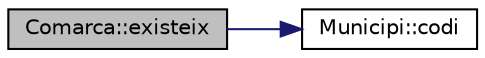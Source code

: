 digraph "Comarca::existeix"
{
  edge [fontname="Helvetica",fontsize="10",labelfontname="Helvetica",labelfontsize="10"];
  node [fontname="Helvetica",fontsize="10",shape=record];
  rankdir="LR";
  Node1 [label="Comarca::existeix",height=0.2,width=0.4,color="black", fillcolor="grey75", style="filled", fontcolor="black"];
  Node1 -> Node2 [color="midnightblue",fontsize="10",style="solid",fontname="Helvetica"];
  Node2 [label="Municipi::codi",height=0.2,width=0.4,color="black", fillcolor="white", style="filled",URL="$class_municipi.html#a8d2abb14797539cfa45604b71af5242a"];
}
